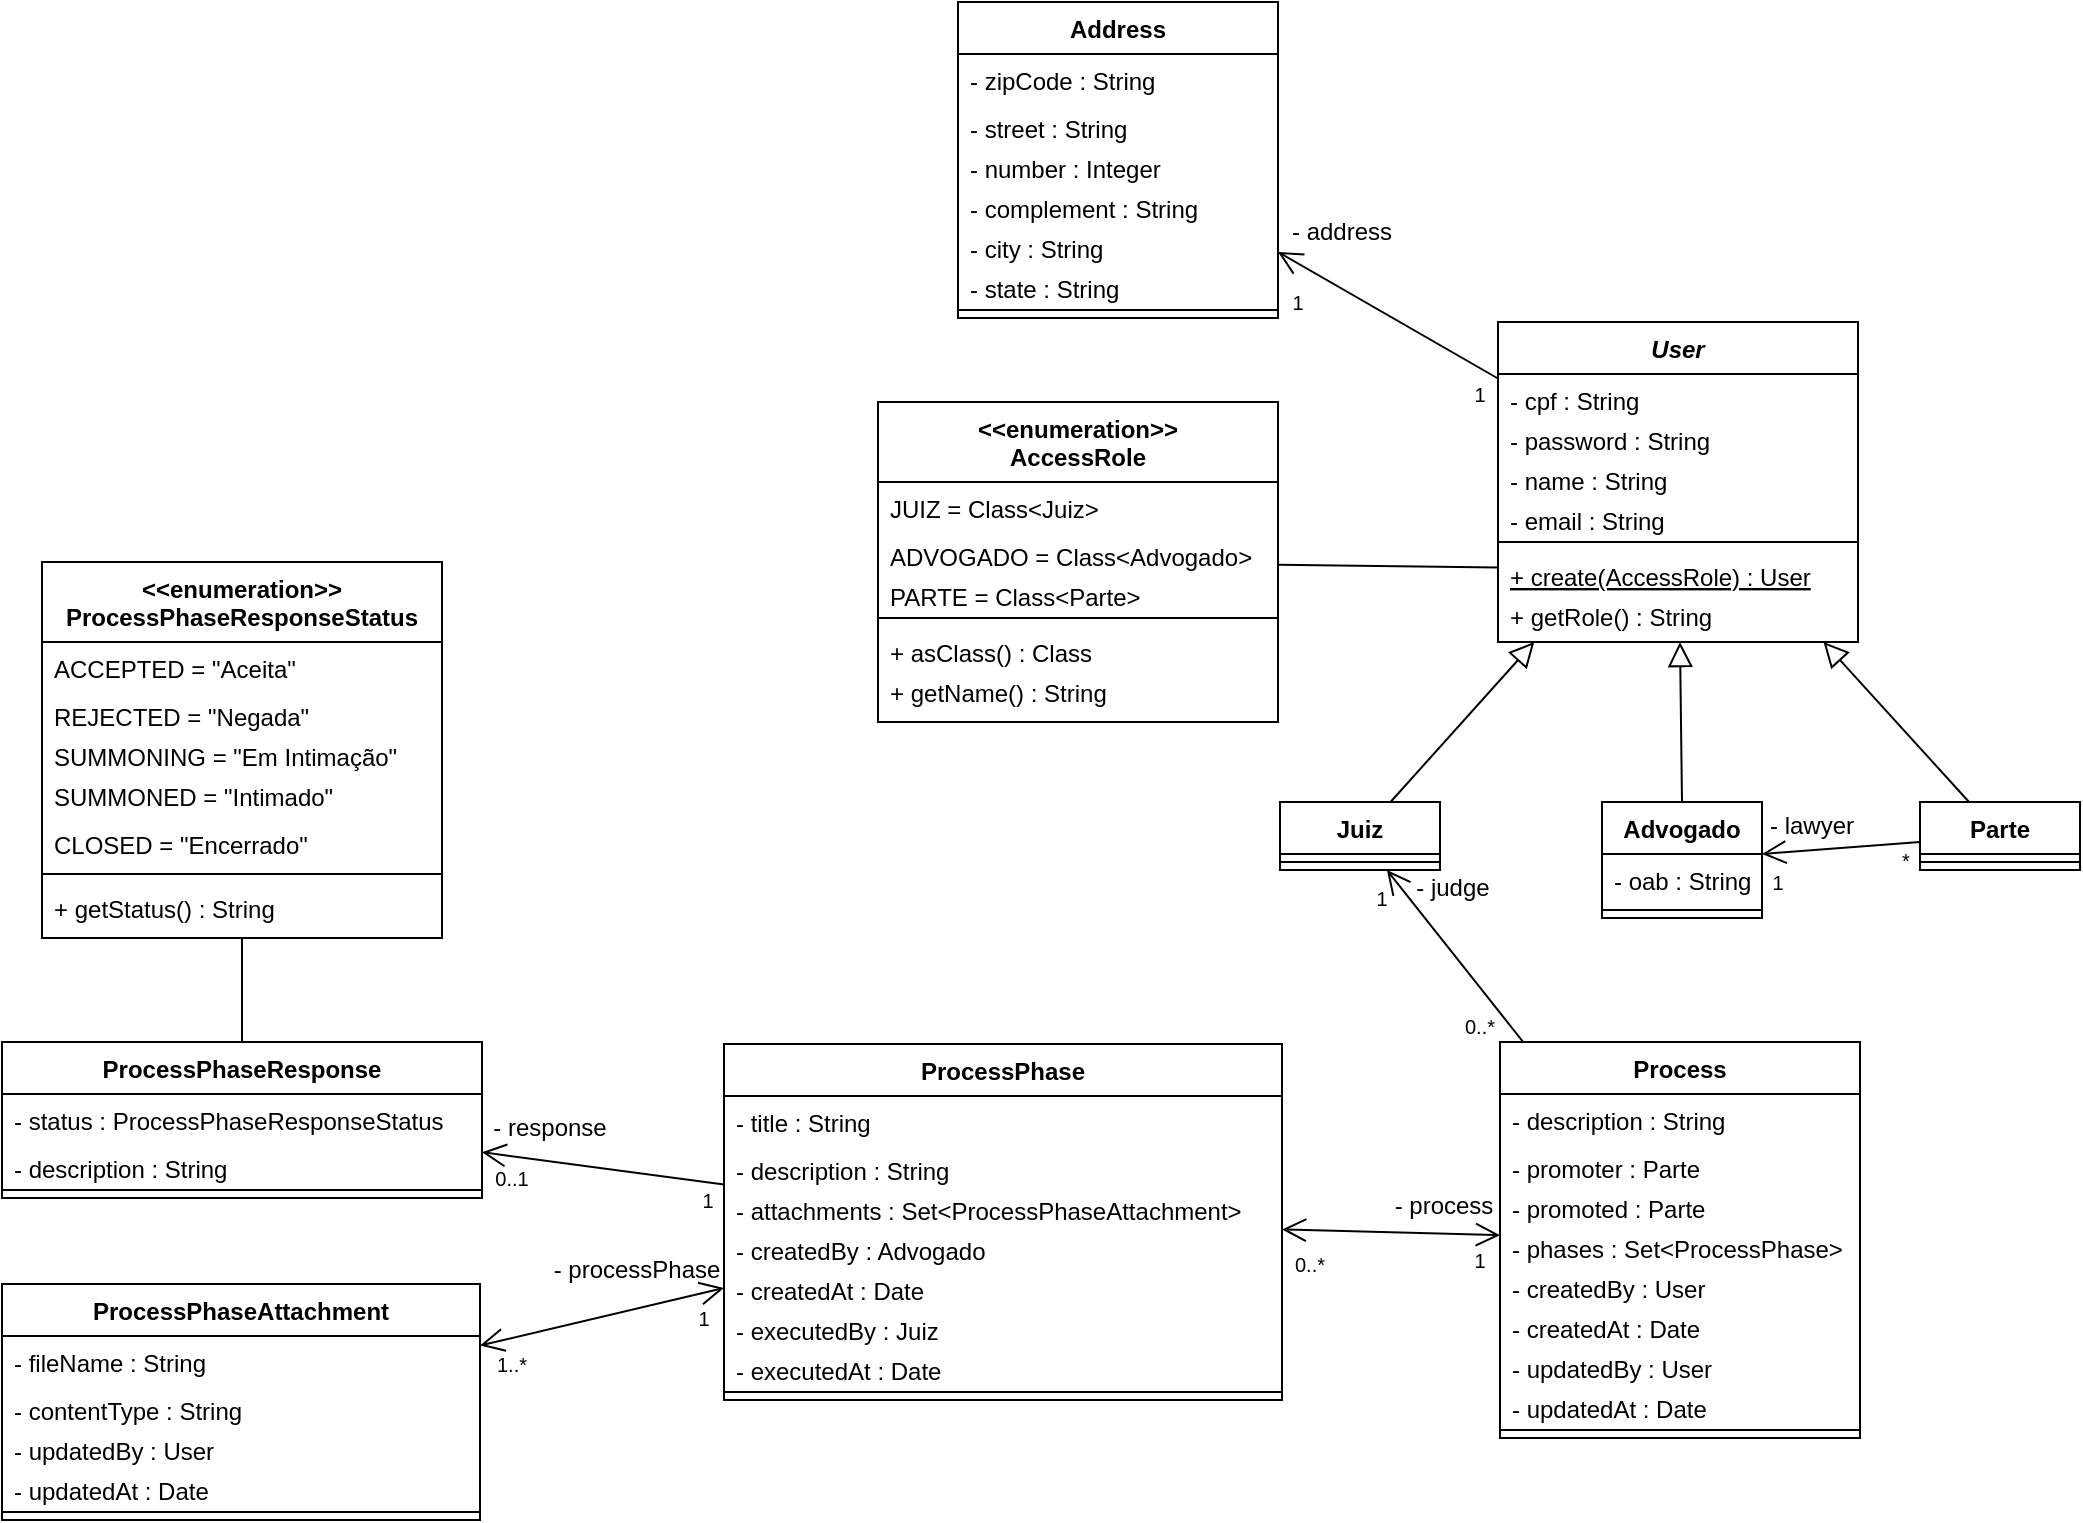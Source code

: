 <mxfile version="13.1.12" type="device"><diagram id="6S3VoRdtZL6RZaNprS9i" name="Page-1"><mxGraphModel dx="2210" dy="1902" grid="1" gridSize="10" guides="1" tooltips="1" connect="1" arrows="1" fold="1" page="1" pageScale="1" pageWidth="850" pageHeight="1100" math="0" shadow="0"><root><mxCell id="0"/><mxCell id="1" parent="0"/><mxCell id="k--A_4t7q9TwzMgmpBIO-10" value="" style="endArrow=open;html=1;endSize=10;startSize=10;endFill=0;" parent="1" source="k--A_4t7q9TwzMgmpBIO-1" target="k--A_4t7q9TwzMgmpBIO-6" edge="1"><mxGeometry width="50" height="50" relative="1" as="geometry"><mxPoint x="400" y="440" as="sourcePoint"/><mxPoint x="450" y="390" as="targetPoint"/></mxGeometry></mxCell><mxCell id="k--A_4t7q9TwzMgmpBIO-11" value="- address" style="text;html=1;strokeColor=none;fillColor=none;align=center;verticalAlign=middle;whiteSpace=wrap;rounded=0;" parent="1" vertex="1"><mxGeometry x="1" y="25" width="60" height="20" as="geometry"/></mxCell><mxCell id="k--A_4t7q9TwzMgmpBIO-12" value="1" style="text;html=1;strokeColor=none;fillColor=none;align=center;verticalAlign=middle;whiteSpace=wrap;rounded=0;fontSize=10;" parent="1" vertex="1"><mxGeometry x="90" y="106" width="20" height="20" as="geometry"/></mxCell><mxCell id="k--A_4t7q9TwzMgmpBIO-13" value="1" style="text;html=1;strokeColor=none;fillColor=none;align=center;verticalAlign=middle;whiteSpace=wrap;rounded=0;fontSize=10;" parent="1" vertex="1"><mxGeometry x="-1" y="60" width="20" height="20" as="geometry"/></mxCell><mxCell id="k--A_4t7q9TwzMgmpBIO-1" value="User" style="swimlane;fontStyle=3;align=center;verticalAlign=top;childLayout=stackLayout;horizontal=1;startSize=26;horizontalStack=0;resizeParent=1;resizeParentMax=0;resizeLast=0;collapsible=1;marginBottom=0;" parent="1" vertex="1"><mxGeometry x="109" y="80" width="180" height="160" as="geometry"/></mxCell><mxCell id="IoMjFtS5wsf2qLpMjMfq-5" value="- cpf : String" style="text;strokeColor=none;fillColor=none;align=left;verticalAlign=top;spacingLeft=4;spacingRight=4;overflow=hidden;rotatable=0;points=[[0,0.5],[1,0.5]];portConstraint=eastwest;" vertex="1" parent="k--A_4t7q9TwzMgmpBIO-1"><mxGeometry y="26" width="180" height="20" as="geometry"/></mxCell><mxCell id="IoMjFtS5wsf2qLpMjMfq-7" value="- password : String" style="text;strokeColor=none;fillColor=none;align=left;verticalAlign=top;spacingLeft=4;spacingRight=4;overflow=hidden;rotatable=0;points=[[0,0.5],[1,0.5]];portConstraint=eastwest;" vertex="1" parent="k--A_4t7q9TwzMgmpBIO-1"><mxGeometry y="46" width="180" height="20" as="geometry"/></mxCell><mxCell id="IoMjFtS5wsf2qLpMjMfq-6" value="- name : String" style="text;strokeColor=none;fillColor=none;align=left;verticalAlign=top;spacingLeft=4;spacingRight=4;overflow=hidden;rotatable=0;points=[[0,0.5],[1,0.5]];portConstraint=eastwest;" vertex="1" parent="k--A_4t7q9TwzMgmpBIO-1"><mxGeometry y="66" width="180" height="20" as="geometry"/></mxCell><mxCell id="k--A_4t7q9TwzMgmpBIO-2" value="- email : String" style="text;strokeColor=none;fillColor=none;align=left;verticalAlign=top;spacingLeft=4;spacingRight=4;overflow=hidden;rotatable=0;points=[[0,0.5],[1,0.5]];portConstraint=eastwest;" parent="k--A_4t7q9TwzMgmpBIO-1" vertex="1"><mxGeometry y="86" width="180" height="20" as="geometry"/></mxCell><mxCell id="k--A_4t7q9TwzMgmpBIO-3" value="" style="line;strokeWidth=1;fillColor=none;align=left;verticalAlign=middle;spacingTop=-1;spacingLeft=3;spacingRight=3;rotatable=0;labelPosition=right;points=[];portConstraint=eastwest;" parent="k--A_4t7q9TwzMgmpBIO-1" vertex="1"><mxGeometry y="106" width="180" height="8" as="geometry"/></mxCell><mxCell id="IoMjFtS5wsf2qLpMjMfq-9" value="+ create(AccessRole) : User" style="text;strokeColor=none;fillColor=none;align=left;verticalAlign=top;spacingLeft=4;spacingRight=4;overflow=hidden;rotatable=0;points=[[0,0.5],[1,0.5]];portConstraint=eastwest;fontStyle=4" vertex="1" parent="k--A_4t7q9TwzMgmpBIO-1"><mxGeometry y="114" width="180" height="20" as="geometry"/></mxCell><mxCell id="IoMjFtS5wsf2qLpMjMfq-10" value="+ getRole() : String" style="text;strokeColor=none;fillColor=none;align=left;verticalAlign=top;spacingLeft=4;spacingRight=4;overflow=hidden;rotatable=0;points=[[0,0.5],[1,0.5]];portConstraint=eastwest;" vertex="1" parent="k--A_4t7q9TwzMgmpBIO-1"><mxGeometry y="134" width="180" height="26" as="geometry"/></mxCell><mxCell id="IoMjFtS5wsf2qLpMjMfq-17" value="Juiz" style="swimlane;fontStyle=1;align=center;verticalAlign=top;childLayout=stackLayout;horizontal=1;startSize=26;horizontalStack=0;resizeParent=1;resizeParentMax=0;resizeLast=0;collapsible=1;marginBottom=0;" vertex="1" parent="1"><mxGeometry y="320" width="80" height="34" as="geometry"/></mxCell><mxCell id="IoMjFtS5wsf2qLpMjMfq-18" value="" style="line;strokeWidth=1;fillColor=none;align=left;verticalAlign=middle;spacingTop=-1;spacingLeft=3;spacingRight=3;rotatable=0;labelPosition=right;points=[];portConstraint=eastwest;" vertex="1" parent="IoMjFtS5wsf2qLpMjMfq-17"><mxGeometry y="26" width="80" height="8" as="geometry"/></mxCell><mxCell id="IoMjFtS5wsf2qLpMjMfq-11" value="Advogado" style="swimlane;fontStyle=1;align=center;verticalAlign=top;childLayout=stackLayout;horizontal=1;startSize=26;horizontalStack=0;resizeParent=1;resizeParentMax=0;resizeLast=0;collapsible=1;marginBottom=0;" vertex="1" parent="1"><mxGeometry x="161" y="320" width="80" height="58" as="geometry"/></mxCell><mxCell id="IoMjFtS5wsf2qLpMjMfq-12" value="- oab : String" style="text;strokeColor=none;fillColor=none;align=left;verticalAlign=top;spacingLeft=4;spacingRight=4;overflow=hidden;rotatable=0;points=[[0,0.5],[1,0.5]];portConstraint=eastwest;" vertex="1" parent="IoMjFtS5wsf2qLpMjMfq-11"><mxGeometry y="26" width="80" height="24" as="geometry"/></mxCell><mxCell id="IoMjFtS5wsf2qLpMjMfq-13" value="" style="line;strokeWidth=1;fillColor=none;align=left;verticalAlign=middle;spacingTop=-1;spacingLeft=3;spacingRight=3;rotatable=0;labelPosition=right;points=[];portConstraint=eastwest;" vertex="1" parent="IoMjFtS5wsf2qLpMjMfq-11"><mxGeometry y="50" width="80" height="8" as="geometry"/></mxCell><mxCell id="IoMjFtS5wsf2qLpMjMfq-14" value="Parte" style="swimlane;fontStyle=1;align=center;verticalAlign=top;childLayout=stackLayout;horizontal=1;startSize=26;horizontalStack=0;resizeParent=1;resizeParentMax=0;resizeLast=0;collapsible=1;marginBottom=0;" vertex="1" parent="1"><mxGeometry x="320" y="320" width="80" height="34" as="geometry"/></mxCell><mxCell id="IoMjFtS5wsf2qLpMjMfq-16" value="" style="line;strokeWidth=1;fillColor=none;align=left;verticalAlign=middle;spacingTop=-1;spacingLeft=3;spacingRight=3;rotatable=0;labelPosition=right;points=[];portConstraint=eastwest;" vertex="1" parent="IoMjFtS5wsf2qLpMjMfq-14"><mxGeometry y="26" width="80" height="8" as="geometry"/></mxCell><mxCell id="IoMjFtS5wsf2qLpMjMfq-19" value="" style="endArrow=open;html=1;endSize=10;startSize=10;endFill=0;" edge="1" parent="1" source="IoMjFtS5wsf2qLpMjMfq-14" target="IoMjFtS5wsf2qLpMjMfq-11"><mxGeometry width="50" height="50" relative="1" as="geometry"><mxPoint x="299" y="299.083" as="sourcePoint"/><mxPoint x="410" y="289.998" as="targetPoint"/></mxGeometry></mxCell><mxCell id="IoMjFtS5wsf2qLpMjMfq-20" value="1" style="text;html=1;strokeColor=none;fillColor=none;align=center;verticalAlign=middle;whiteSpace=wrap;rounded=0;fontSize=10;" vertex="1" parent="1"><mxGeometry x="239" y="350" width="20" height="20" as="geometry"/></mxCell><mxCell id="IoMjFtS5wsf2qLpMjMfq-22" value="- lawyer" style="text;html=1;strokeColor=none;fillColor=none;align=center;verticalAlign=middle;whiteSpace=wrap;rounded=0;" vertex="1" parent="1"><mxGeometry x="236" y="322" width="60" height="20" as="geometry"/></mxCell><mxCell id="IoMjFtS5wsf2qLpMjMfq-23" value="*" style="text;html=1;strokeColor=none;fillColor=none;align=center;verticalAlign=middle;whiteSpace=wrap;rounded=0;fontSize=10;" vertex="1" parent="1"><mxGeometry x="303" y="339" width="20" height="20" as="geometry"/></mxCell><mxCell id="IoMjFtS5wsf2qLpMjMfq-24" value="" style="endArrow=block;html=1;endSize=10;startSize=10;endFill=0;" edge="1" parent="1" source="IoMjFtS5wsf2qLpMjMfq-14" target="k--A_4t7q9TwzMgmpBIO-1"><mxGeometry width="50" height="50" relative="1" as="geometry"><mxPoint x="303" y="282.124" as="sourcePoint"/><mxPoint x="414" y="260.003" as="targetPoint"/></mxGeometry></mxCell><mxCell id="IoMjFtS5wsf2qLpMjMfq-25" value="" style="endArrow=block;html=1;endSize=10;startSize=10;endFill=0;exitX=0.5;exitY=0;exitDx=0;exitDy=0;" edge="1" parent="1" source="IoMjFtS5wsf2qLpMjMfq-11" target="k--A_4t7q9TwzMgmpBIO-1"><mxGeometry width="50" height="50" relative="1" as="geometry"><mxPoint x="354.537" y="330" as="sourcePoint"/><mxPoint x="240" y="270" as="targetPoint"/></mxGeometry></mxCell><mxCell id="IoMjFtS5wsf2qLpMjMfq-26" value="" style="endArrow=block;html=1;endSize=10;startSize=10;endFill=0;" edge="1" parent="1" source="IoMjFtS5wsf2qLpMjMfq-17" target="k--A_4t7q9TwzMgmpBIO-1"><mxGeometry width="50" height="50" relative="1" as="geometry"><mxPoint x="211" y="330" as="sourcePoint"/><mxPoint x="210" y="250" as="targetPoint"/></mxGeometry></mxCell><mxCell id="IoMjFtS5wsf2qLpMjMfq-42" value="" style="endArrow=none;html=1;endSize=10;startSize=10;endFill=0;" edge="1" parent="1" source="IoMjFtS5wsf2qLpMjMfq-9" target="IoMjFtS5wsf2qLpMjMfq-32"><mxGeometry width="50" height="50" relative="1" as="geometry"><mxPoint x="320.001" y="215" as="sourcePoint"/><mxPoint x="391.866" y="135" as="targetPoint"/></mxGeometry></mxCell><mxCell id="k--A_4t7q9TwzMgmpBIO-6" value="Address" style="swimlane;fontStyle=1;align=center;verticalAlign=top;childLayout=stackLayout;horizontal=1;startSize=26;horizontalStack=0;resizeParent=1;resizeParentMax=0;resizeLast=0;collapsible=1;marginBottom=0;" parent="1" vertex="1"><mxGeometry x="-161" y="-80" width="160" height="158" as="geometry"/></mxCell><mxCell id="k--A_4t7q9TwzMgmpBIO-7" value="- zipCode : String" style="text;strokeColor=none;fillColor=none;align=left;verticalAlign=top;spacingLeft=4;spacingRight=4;overflow=hidden;rotatable=0;points=[[0,0.5],[1,0.5]];portConstraint=eastwest;" parent="k--A_4t7q9TwzMgmpBIO-6" vertex="1"><mxGeometry y="26" width="160" height="24" as="geometry"/></mxCell><mxCell id="IoMjFtS5wsf2qLpMjMfq-28" value="- street : String" style="text;strokeColor=none;fillColor=none;align=left;verticalAlign=top;spacingLeft=4;spacingRight=4;overflow=hidden;rotatable=0;points=[[0,0.5],[1,0.5]];portConstraint=eastwest;" vertex="1" parent="k--A_4t7q9TwzMgmpBIO-6"><mxGeometry y="50" width="160" height="20" as="geometry"/></mxCell><mxCell id="IoMjFtS5wsf2qLpMjMfq-29" value="- number : Integer" style="text;strokeColor=none;fillColor=none;align=left;verticalAlign=top;spacingLeft=4;spacingRight=4;overflow=hidden;rotatable=0;points=[[0,0.5],[1,0.5]];portConstraint=eastwest;" vertex="1" parent="k--A_4t7q9TwzMgmpBIO-6"><mxGeometry y="70" width="160" height="20" as="geometry"/></mxCell><mxCell id="IoMjFtS5wsf2qLpMjMfq-30" value="- complement : String" style="text;strokeColor=none;fillColor=none;align=left;verticalAlign=top;spacingLeft=4;spacingRight=4;overflow=hidden;rotatable=0;points=[[0,0.5],[1,0.5]];portConstraint=eastwest;" vertex="1" parent="k--A_4t7q9TwzMgmpBIO-6"><mxGeometry y="90" width="160" height="20" as="geometry"/></mxCell><mxCell id="IoMjFtS5wsf2qLpMjMfq-31" value="- city : String" style="text;strokeColor=none;fillColor=none;align=left;verticalAlign=top;spacingLeft=4;spacingRight=4;overflow=hidden;rotatable=0;points=[[0,0.5],[1,0.5]];portConstraint=eastwest;" vertex="1" parent="k--A_4t7q9TwzMgmpBIO-6"><mxGeometry y="110" width="160" height="20" as="geometry"/></mxCell><mxCell id="IoMjFtS5wsf2qLpMjMfq-27" value="- state : String" style="text;strokeColor=none;fillColor=none;align=left;verticalAlign=top;spacingLeft=4;spacingRight=4;overflow=hidden;rotatable=0;points=[[0,0.5],[1,0.5]];portConstraint=eastwest;" vertex="1" parent="k--A_4t7q9TwzMgmpBIO-6"><mxGeometry y="130" width="160" height="20" as="geometry"/></mxCell><mxCell id="k--A_4t7q9TwzMgmpBIO-8" value="" style="line;strokeWidth=1;fillColor=none;align=left;verticalAlign=middle;spacingTop=-1;spacingLeft=3;spacingRight=3;rotatable=0;labelPosition=right;points=[];portConstraint=eastwest;" parent="k--A_4t7q9TwzMgmpBIO-6" vertex="1"><mxGeometry y="150" width="160" height="8" as="geometry"/></mxCell><mxCell id="IoMjFtS5wsf2qLpMjMfq-32" value="&lt;&lt;enumeration&gt;&gt;&#10;AccessRole" style="swimlane;fontStyle=1;align=center;verticalAlign=top;childLayout=stackLayout;horizontal=1;startSize=40;horizontalStack=0;resizeParent=1;resizeParentMax=0;resizeLast=0;collapsible=1;marginBottom=0;" vertex="1" parent="1"><mxGeometry x="-201" y="120" width="200" height="160" as="geometry"/></mxCell><mxCell id="IoMjFtS5wsf2qLpMjMfq-33" value="JUIZ = Class&lt;Juiz&gt;" style="text;strokeColor=none;fillColor=none;align=left;verticalAlign=top;spacingLeft=4;spacingRight=4;overflow=hidden;rotatable=0;points=[[0,0.5],[1,0.5]];portConstraint=eastwest;" vertex="1" parent="IoMjFtS5wsf2qLpMjMfq-32"><mxGeometry y="40" width="200" height="24" as="geometry"/></mxCell><mxCell id="IoMjFtS5wsf2qLpMjMfq-34" value="ADVOGADO = Class&lt;Advogado&gt;" style="text;strokeColor=none;fillColor=none;align=left;verticalAlign=top;spacingLeft=4;spacingRight=4;overflow=hidden;rotatable=0;points=[[0,0.5],[1,0.5]];portConstraint=eastwest;" vertex="1" parent="IoMjFtS5wsf2qLpMjMfq-32"><mxGeometry y="64" width="200" height="20" as="geometry"/></mxCell><mxCell id="IoMjFtS5wsf2qLpMjMfq-35" value="PARTE = Class&lt;Parte&gt;" style="text;strokeColor=none;fillColor=none;align=left;verticalAlign=top;spacingLeft=4;spacingRight=4;overflow=hidden;rotatable=0;points=[[0,0.5],[1,0.5]];portConstraint=eastwest;" vertex="1" parent="IoMjFtS5wsf2qLpMjMfq-32"><mxGeometry y="84" width="200" height="20" as="geometry"/></mxCell><mxCell id="IoMjFtS5wsf2qLpMjMfq-39" value="" style="line;strokeWidth=1;fillColor=none;align=left;verticalAlign=middle;spacingTop=-1;spacingLeft=3;spacingRight=3;rotatable=0;labelPosition=right;points=[];portConstraint=eastwest;" vertex="1" parent="IoMjFtS5wsf2qLpMjMfq-32"><mxGeometry y="104" width="200" height="8" as="geometry"/></mxCell><mxCell id="IoMjFtS5wsf2qLpMjMfq-40" value="+ asClass() : Class" style="text;strokeColor=none;fillColor=none;align=left;verticalAlign=top;spacingLeft=4;spacingRight=4;overflow=hidden;rotatable=0;points=[[0,0.5],[1,0.5]];portConstraint=eastwest;" vertex="1" parent="IoMjFtS5wsf2qLpMjMfq-32"><mxGeometry y="112" width="200" height="20" as="geometry"/></mxCell><mxCell id="IoMjFtS5wsf2qLpMjMfq-41" value="+ getName() : String" style="text;strokeColor=none;fillColor=none;align=left;verticalAlign=top;spacingLeft=4;spacingRight=4;overflow=hidden;rotatable=0;points=[[0,0.5],[1,0.5]];portConstraint=eastwest;" vertex="1" parent="IoMjFtS5wsf2qLpMjMfq-32"><mxGeometry y="132" width="200" height="28" as="geometry"/></mxCell><mxCell id="IoMjFtS5wsf2qLpMjMfq-43" value="Process" style="swimlane;fontStyle=1;align=center;verticalAlign=top;childLayout=stackLayout;horizontal=1;startSize=26;horizontalStack=0;resizeParent=1;resizeParentMax=0;resizeLast=0;collapsible=1;marginBottom=0;" vertex="1" parent="1"><mxGeometry x="110" y="440" width="180" height="198" as="geometry"/></mxCell><mxCell id="IoMjFtS5wsf2qLpMjMfq-44" value="- description : String" style="text;strokeColor=none;fillColor=none;align=left;verticalAlign=top;spacingLeft=4;spacingRight=4;overflow=hidden;rotatable=0;points=[[0,0.5],[1,0.5]];portConstraint=eastwest;" vertex="1" parent="IoMjFtS5wsf2qLpMjMfq-43"><mxGeometry y="26" width="180" height="24" as="geometry"/></mxCell><mxCell id="IoMjFtS5wsf2qLpMjMfq-46" value="- promoter : Parte" style="text;strokeColor=none;fillColor=none;align=left;verticalAlign=top;spacingLeft=4;spacingRight=4;overflow=hidden;rotatable=0;points=[[0,0.5],[1,0.5]];portConstraint=eastwest;" vertex="1" parent="IoMjFtS5wsf2qLpMjMfq-43"><mxGeometry y="50" width="180" height="20" as="geometry"/></mxCell><mxCell id="IoMjFtS5wsf2qLpMjMfq-47" value="- promoted : Parte" style="text;strokeColor=none;fillColor=none;align=left;verticalAlign=top;spacingLeft=4;spacingRight=4;overflow=hidden;rotatable=0;points=[[0,0.5],[1,0.5]];portConstraint=eastwest;" vertex="1" parent="IoMjFtS5wsf2qLpMjMfq-43"><mxGeometry y="70" width="180" height="20" as="geometry"/></mxCell><mxCell id="IoMjFtS5wsf2qLpMjMfq-48" value="- phases : Set&lt;ProcessPhase&gt;" style="text;strokeColor=none;fillColor=none;align=left;verticalAlign=top;spacingLeft=4;spacingRight=4;overflow=hidden;rotatable=0;points=[[0,0.5],[1,0.5]];portConstraint=eastwest;" vertex="1" parent="IoMjFtS5wsf2qLpMjMfq-43"><mxGeometry y="90" width="180" height="20" as="geometry"/></mxCell><mxCell id="IoMjFtS5wsf2qLpMjMfq-58" value="- createdBy : User" style="text;strokeColor=none;fillColor=none;align=left;verticalAlign=top;spacingLeft=4;spacingRight=4;overflow=hidden;rotatable=0;points=[[0,0.5],[1,0.5]];portConstraint=eastwest;" vertex="1" parent="IoMjFtS5wsf2qLpMjMfq-43"><mxGeometry y="110" width="180" height="20" as="geometry"/></mxCell><mxCell id="IoMjFtS5wsf2qLpMjMfq-59" value="- createdAt : Date" style="text;strokeColor=none;fillColor=none;align=left;verticalAlign=top;spacingLeft=4;spacingRight=4;overflow=hidden;rotatable=0;points=[[0,0.5],[1,0.5]];portConstraint=eastwest;" vertex="1" parent="IoMjFtS5wsf2qLpMjMfq-43"><mxGeometry y="130" width="180" height="20" as="geometry"/></mxCell><mxCell id="IoMjFtS5wsf2qLpMjMfq-61" value="- updatedBy : User" style="text;strokeColor=none;fillColor=none;align=left;verticalAlign=top;spacingLeft=4;spacingRight=4;overflow=hidden;rotatable=0;points=[[0,0.5],[1,0.5]];portConstraint=eastwest;" vertex="1" parent="IoMjFtS5wsf2qLpMjMfq-43"><mxGeometry y="150" width="180" height="20" as="geometry"/></mxCell><mxCell id="IoMjFtS5wsf2qLpMjMfq-60" value="- updatedAt : Date" style="text;strokeColor=none;fillColor=none;align=left;verticalAlign=top;spacingLeft=4;spacingRight=4;overflow=hidden;rotatable=0;points=[[0,0.5],[1,0.5]];portConstraint=eastwest;" vertex="1" parent="IoMjFtS5wsf2qLpMjMfq-43"><mxGeometry y="170" width="180" height="20" as="geometry"/></mxCell><mxCell id="IoMjFtS5wsf2qLpMjMfq-50" value="" style="line;strokeWidth=1;fillColor=none;align=left;verticalAlign=middle;spacingTop=-1;spacingLeft=3;spacingRight=3;rotatable=0;labelPosition=right;points=[];portConstraint=eastwest;" vertex="1" parent="IoMjFtS5wsf2qLpMjMfq-43"><mxGeometry y="190" width="180" height="8" as="geometry"/></mxCell><mxCell id="IoMjFtS5wsf2qLpMjMfq-83" value="" style="endArrow=open;html=1;endSize=10;startSize=10;endFill=0;startArrow=open;startFill=0;" edge="1" parent="1" source="IoMjFtS5wsf2qLpMjMfq-51" target="IoMjFtS5wsf2qLpMjMfq-65"><mxGeometry width="50" height="50" relative="1" as="geometry"><mxPoint x="-279" y="638.987" as="sourcePoint"/><mxPoint x="-409" y="489.38" as="targetPoint"/></mxGeometry></mxCell><mxCell id="IoMjFtS5wsf2qLpMjMfq-84" value="- processPhase" style="text;html=1;strokeColor=none;fillColor=none;align=center;verticalAlign=middle;whiteSpace=wrap;rounded=0;" vertex="1" parent="1"><mxGeometry x="-367" y="544" width="91" height="20" as="geometry"/></mxCell><mxCell id="IoMjFtS5wsf2qLpMjMfq-85" value="1" style="text;html=1;strokeColor=none;fillColor=none;align=center;verticalAlign=middle;whiteSpace=wrap;rounded=0;fontSize=10;" vertex="1" parent="1"><mxGeometry x="-298" y="568" width="20" height="20" as="geometry"/></mxCell><mxCell id="IoMjFtS5wsf2qLpMjMfq-86" value="1..*" style="text;html=1;strokeColor=none;fillColor=none;align=center;verticalAlign=middle;whiteSpace=wrap;rounded=0;fontSize=10;" vertex="1" parent="1"><mxGeometry x="-400" y="591" width="32" height="20" as="geometry"/></mxCell><mxCell id="IoMjFtS5wsf2qLpMjMfq-87" value="" style="endArrow=open;html=1;endSize=10;startSize=10;endFill=0;" edge="1" parent="1" source="IoMjFtS5wsf2qLpMjMfq-51" target="IoMjFtS5wsf2qLpMjMfq-74"><mxGeometry width="50" height="50" relative="1" as="geometry"><mxPoint x="-277" y="664.25" as="sourcePoint"/><mxPoint x="-387" y="601" as="targetPoint"/></mxGeometry></mxCell><mxCell id="IoMjFtS5wsf2qLpMjMfq-88" value="- response" style="text;html=1;strokeColor=none;fillColor=none;align=center;verticalAlign=middle;whiteSpace=wrap;rounded=0;" vertex="1" parent="1"><mxGeometry x="-400" y="473" width="70" height="20" as="geometry"/></mxCell><mxCell id="IoMjFtS5wsf2qLpMjMfq-89" value="1" style="text;html=1;strokeColor=none;fillColor=none;align=center;verticalAlign=middle;whiteSpace=wrap;rounded=0;fontSize=10;" vertex="1" parent="1"><mxGeometry x="-296" y="509" width="20" height="20" as="geometry"/></mxCell><mxCell id="IoMjFtS5wsf2qLpMjMfq-90" value="0..1" style="text;html=1;strokeColor=none;fillColor=none;align=center;verticalAlign=middle;whiteSpace=wrap;rounded=0;fontSize=10;" vertex="1" parent="1"><mxGeometry x="-400" y="498" width="32" height="20" as="geometry"/></mxCell><mxCell id="IoMjFtS5wsf2qLpMjMfq-51" value="ProcessPhase" style="swimlane;fontStyle=1;align=center;verticalAlign=top;childLayout=stackLayout;horizontal=1;startSize=26;horizontalStack=0;resizeParent=1;resizeParentMax=0;resizeLast=0;collapsible=1;marginBottom=0;" vertex="1" parent="1"><mxGeometry x="-278" y="441" width="279" height="178" as="geometry"/></mxCell><mxCell id="IoMjFtS5wsf2qLpMjMfq-52" value="- title : String" style="text;strokeColor=none;fillColor=none;align=left;verticalAlign=top;spacingLeft=4;spacingRight=4;overflow=hidden;rotatable=0;points=[[0,0.5],[1,0.5]];portConstraint=eastwest;" vertex="1" parent="IoMjFtS5wsf2qLpMjMfq-51"><mxGeometry y="26" width="279" height="24" as="geometry"/></mxCell><mxCell id="IoMjFtS5wsf2qLpMjMfq-53" value="- description : String" style="text;strokeColor=none;fillColor=none;align=left;verticalAlign=top;spacingLeft=4;spacingRight=4;overflow=hidden;rotatable=0;points=[[0,0.5],[1,0.5]];portConstraint=eastwest;" vertex="1" parent="IoMjFtS5wsf2qLpMjMfq-51"><mxGeometry y="50" width="279" height="20" as="geometry"/></mxCell><mxCell id="IoMjFtS5wsf2qLpMjMfq-54" value="- attachments : Set&lt;ProcessPhaseAttachment&gt;" style="text;strokeColor=none;fillColor=none;align=left;verticalAlign=top;spacingLeft=4;spacingRight=4;overflow=hidden;rotatable=0;points=[[0,0.5],[1,0.5]];portConstraint=eastwest;" vertex="1" parent="IoMjFtS5wsf2qLpMjMfq-51"><mxGeometry y="70" width="279" height="20" as="geometry"/></mxCell><mxCell id="IoMjFtS5wsf2qLpMjMfq-55" value="- createdBy : Advogado" style="text;strokeColor=none;fillColor=none;align=left;verticalAlign=top;spacingLeft=4;spacingRight=4;overflow=hidden;rotatable=0;points=[[0,0.5],[1,0.5]];portConstraint=eastwest;" vertex="1" parent="IoMjFtS5wsf2qLpMjMfq-51"><mxGeometry y="90" width="279" height="20" as="geometry"/></mxCell><mxCell id="IoMjFtS5wsf2qLpMjMfq-62" value="- createdAt : Date" style="text;strokeColor=none;fillColor=none;align=left;verticalAlign=top;spacingLeft=4;spacingRight=4;overflow=hidden;rotatable=0;points=[[0,0.5],[1,0.5]];portConstraint=eastwest;" vertex="1" parent="IoMjFtS5wsf2qLpMjMfq-51"><mxGeometry y="110" width="279" height="20" as="geometry"/></mxCell><mxCell id="IoMjFtS5wsf2qLpMjMfq-63" value="- executedBy : Juiz" style="text;strokeColor=none;fillColor=none;align=left;verticalAlign=top;spacingLeft=4;spacingRight=4;overflow=hidden;rotatable=0;points=[[0,0.5],[1,0.5]];portConstraint=eastwest;" vertex="1" parent="IoMjFtS5wsf2qLpMjMfq-51"><mxGeometry y="130" width="279" height="20" as="geometry"/></mxCell><mxCell id="IoMjFtS5wsf2qLpMjMfq-64" value="- executedAt : Date" style="text;strokeColor=none;fillColor=none;align=left;verticalAlign=top;spacingLeft=4;spacingRight=4;overflow=hidden;rotatable=0;points=[[0,0.5],[1,0.5]];portConstraint=eastwest;" vertex="1" parent="IoMjFtS5wsf2qLpMjMfq-51"><mxGeometry y="150" width="279" height="20" as="geometry"/></mxCell><mxCell id="IoMjFtS5wsf2qLpMjMfq-57" value="" style="line;strokeWidth=1;fillColor=none;align=left;verticalAlign=middle;spacingTop=-1;spacingLeft=3;spacingRight=3;rotatable=0;labelPosition=right;points=[];portConstraint=eastwest;" vertex="1" parent="IoMjFtS5wsf2qLpMjMfq-51"><mxGeometry y="170" width="279" height="8" as="geometry"/></mxCell><mxCell id="IoMjFtS5wsf2qLpMjMfq-65" value="ProcessPhaseAttachment" style="swimlane;fontStyle=1;align=center;verticalAlign=top;childLayout=stackLayout;horizontal=1;startSize=26;horizontalStack=0;resizeParent=1;resizeParentMax=0;resizeLast=0;collapsible=1;marginBottom=0;" vertex="1" parent="1"><mxGeometry x="-639" y="561" width="239" height="118" as="geometry"/></mxCell><mxCell id="IoMjFtS5wsf2qLpMjMfq-66" value="- fileName : String" style="text;strokeColor=none;fillColor=none;align=left;verticalAlign=top;spacingLeft=4;spacingRight=4;overflow=hidden;rotatable=0;points=[[0,0.5],[1,0.5]];portConstraint=eastwest;" vertex="1" parent="IoMjFtS5wsf2qLpMjMfq-65"><mxGeometry y="26" width="239" height="24" as="geometry"/></mxCell><mxCell id="IoMjFtS5wsf2qLpMjMfq-67" value="- contentType : String" style="text;strokeColor=none;fillColor=none;align=left;verticalAlign=top;spacingLeft=4;spacingRight=4;overflow=hidden;rotatable=0;points=[[0,0.5],[1,0.5]];portConstraint=eastwest;" vertex="1" parent="IoMjFtS5wsf2qLpMjMfq-65"><mxGeometry y="50" width="239" height="20" as="geometry"/></mxCell><mxCell id="IoMjFtS5wsf2qLpMjMfq-69" value="- updatedBy : User" style="text;strokeColor=none;fillColor=none;align=left;verticalAlign=top;spacingLeft=4;spacingRight=4;overflow=hidden;rotatable=0;points=[[0,0.5],[1,0.5]];portConstraint=eastwest;" vertex="1" parent="IoMjFtS5wsf2qLpMjMfq-65"><mxGeometry y="70" width="239" height="20" as="geometry"/></mxCell><mxCell id="IoMjFtS5wsf2qLpMjMfq-70" value="- updatedAt : Date" style="text;strokeColor=none;fillColor=none;align=left;verticalAlign=top;spacingLeft=4;spacingRight=4;overflow=hidden;rotatable=0;points=[[0,0.5],[1,0.5]];portConstraint=eastwest;" vertex="1" parent="IoMjFtS5wsf2qLpMjMfq-65"><mxGeometry y="90" width="239" height="20" as="geometry"/></mxCell><mxCell id="IoMjFtS5wsf2qLpMjMfq-73" value="" style="line;strokeWidth=1;fillColor=none;align=left;verticalAlign=middle;spacingTop=-1;spacingLeft=3;spacingRight=3;rotatable=0;labelPosition=right;points=[];portConstraint=eastwest;" vertex="1" parent="IoMjFtS5wsf2qLpMjMfq-65"><mxGeometry y="110" width="239" height="8" as="geometry"/></mxCell><mxCell id="IoMjFtS5wsf2qLpMjMfq-74" value="ProcessPhaseResponse" style="swimlane;fontStyle=1;align=center;verticalAlign=top;childLayout=stackLayout;horizontal=1;startSize=26;horizontalStack=0;resizeParent=1;resizeParentMax=0;resizeLast=0;collapsible=1;marginBottom=0;" vertex="1" parent="1"><mxGeometry x="-639" y="440" width="240" height="78" as="geometry"/></mxCell><mxCell id="IoMjFtS5wsf2qLpMjMfq-75" value="- status : ProcessPhaseResponseStatus" style="text;strokeColor=none;fillColor=none;align=left;verticalAlign=top;spacingLeft=4;spacingRight=4;overflow=hidden;rotatable=0;points=[[0,0.5],[1,0.5]];portConstraint=eastwest;" vertex="1" parent="IoMjFtS5wsf2qLpMjMfq-74"><mxGeometry y="26" width="240" height="24" as="geometry"/></mxCell><mxCell id="IoMjFtS5wsf2qLpMjMfq-76" value="- description : String" style="text;strokeColor=none;fillColor=none;align=left;verticalAlign=top;spacingLeft=4;spacingRight=4;overflow=hidden;rotatable=0;points=[[0,0.5],[1,0.5]];portConstraint=eastwest;" vertex="1" parent="IoMjFtS5wsf2qLpMjMfq-74"><mxGeometry y="50" width="240" height="20" as="geometry"/></mxCell><mxCell id="IoMjFtS5wsf2qLpMjMfq-82" value="" style="line;strokeWidth=1;fillColor=none;align=left;verticalAlign=middle;spacingTop=-1;spacingLeft=3;spacingRight=3;rotatable=0;labelPosition=right;points=[];portConstraint=eastwest;" vertex="1" parent="IoMjFtS5wsf2qLpMjMfq-74"><mxGeometry y="70" width="240" height="8" as="geometry"/></mxCell><mxCell id="IoMjFtS5wsf2qLpMjMfq-91" value="" style="endArrow=open;html=1;endSize=10;startSize=10;endFill=0;startArrow=open;startFill=0;" edge="1" parent="1" source="IoMjFtS5wsf2qLpMjMfq-43" target="IoMjFtS5wsf2qLpMjMfq-51"><mxGeometry width="50" height="50" relative="1" as="geometry"><mxPoint x="91" y="521.302" as="sourcePoint"/><mxPoint x="-30" y="505.084" as="targetPoint"/></mxGeometry></mxCell><mxCell id="IoMjFtS5wsf2qLpMjMfq-92" value="- process" style="text;html=1;strokeColor=none;fillColor=none;align=center;verticalAlign=middle;whiteSpace=wrap;rounded=0;" vertex="1" parent="1"><mxGeometry x="52" y="512" width="60" height="20" as="geometry"/></mxCell><mxCell id="IoMjFtS5wsf2qLpMjMfq-94" value="0..*" style="text;html=1;strokeColor=none;fillColor=none;align=center;verticalAlign=middle;whiteSpace=wrap;rounded=0;fontSize=10;" vertex="1" parent="1"><mxGeometry x="-1" y="541" width="32" height="20" as="geometry"/></mxCell><mxCell id="IoMjFtS5wsf2qLpMjMfq-95" value="1" style="text;html=1;strokeColor=none;fillColor=none;align=center;verticalAlign=middle;whiteSpace=wrap;rounded=0;fontSize=10;" vertex="1" parent="1"><mxGeometry x="90" y="539" width="20" height="20" as="geometry"/></mxCell><mxCell id="IoMjFtS5wsf2qLpMjMfq-96" value="" style="endArrow=open;html=1;endSize=10;startSize=10;endFill=0;" edge="1" parent="1" source="IoMjFtS5wsf2qLpMjMfq-43" target="IoMjFtS5wsf2qLpMjMfq-17"><mxGeometry width="50" height="50" relative="1" as="geometry"><mxPoint x="190" y="433.25" as="sourcePoint"/><mxPoint x="80" y="370" as="targetPoint"/></mxGeometry></mxCell><mxCell id="IoMjFtS5wsf2qLpMjMfq-97" value="- judge" style="text;html=1;strokeColor=none;fillColor=none;align=center;verticalAlign=middle;whiteSpace=wrap;rounded=0;" vertex="1" parent="1"><mxGeometry x="63" y="353" width="47" height="20" as="geometry"/></mxCell><mxCell id="IoMjFtS5wsf2qLpMjMfq-98" value="1" style="text;html=1;strokeColor=none;fillColor=none;align=center;verticalAlign=middle;whiteSpace=wrap;rounded=0;fontSize=10;" vertex="1" parent="1"><mxGeometry x="41" y="358" width="20" height="20" as="geometry"/></mxCell><mxCell id="IoMjFtS5wsf2qLpMjMfq-100" value="0..*" style="text;html=1;strokeColor=none;fillColor=none;align=center;verticalAlign=middle;whiteSpace=wrap;rounded=0;fontSize=10;" vertex="1" parent="1"><mxGeometry x="84" y="422" width="32" height="20" as="geometry"/></mxCell><mxCell id="IoMjFtS5wsf2qLpMjMfq-101" value="&lt;&lt;enumeration&gt;&gt;&#10;ProcessPhaseResponseStatus" style="swimlane;fontStyle=1;align=center;verticalAlign=top;childLayout=stackLayout;horizontal=1;startSize=40;horizontalStack=0;resizeParent=1;resizeParentMax=0;resizeLast=0;collapsible=1;marginBottom=0;" vertex="1" parent="1"><mxGeometry x="-619" y="200" width="200" height="188" as="geometry"/></mxCell><mxCell id="IoMjFtS5wsf2qLpMjMfq-102" value="ACCEPTED = &quot;Aceita&quot;" style="text;strokeColor=none;fillColor=none;align=left;verticalAlign=top;spacingLeft=4;spacingRight=4;overflow=hidden;rotatable=0;points=[[0,0.5],[1,0.5]];portConstraint=eastwest;" vertex="1" parent="IoMjFtS5wsf2qLpMjMfq-101"><mxGeometry y="40" width="200" height="24" as="geometry"/></mxCell><mxCell id="IoMjFtS5wsf2qLpMjMfq-103" value="REJECTED = &quot;Negada&quot;" style="text;strokeColor=none;fillColor=none;align=left;verticalAlign=top;spacingLeft=4;spacingRight=4;overflow=hidden;rotatable=0;points=[[0,0.5],[1,0.5]];portConstraint=eastwest;" vertex="1" parent="IoMjFtS5wsf2qLpMjMfq-101"><mxGeometry y="64" width="200" height="20" as="geometry"/></mxCell><mxCell id="IoMjFtS5wsf2qLpMjMfq-104" value="SUMMONING = &quot;Em Intimação&quot;" style="text;strokeColor=none;fillColor=none;align=left;verticalAlign=top;spacingLeft=4;spacingRight=4;overflow=hidden;rotatable=0;points=[[0,0.5],[1,0.5]];portConstraint=eastwest;" vertex="1" parent="IoMjFtS5wsf2qLpMjMfq-101"><mxGeometry y="84" width="200" height="20" as="geometry"/></mxCell><mxCell id="IoMjFtS5wsf2qLpMjMfq-109" value="SUMMONED = &quot;Intimado&quot;" style="text;strokeColor=none;fillColor=none;align=left;verticalAlign=top;spacingLeft=4;spacingRight=4;overflow=hidden;rotatable=0;points=[[0,0.5],[1,0.5]];portConstraint=eastwest;" vertex="1" parent="IoMjFtS5wsf2qLpMjMfq-101"><mxGeometry y="104" width="200" height="24" as="geometry"/></mxCell><mxCell id="IoMjFtS5wsf2qLpMjMfq-108" value="CLOSED = &quot;Encerrado&quot;" style="text;strokeColor=none;fillColor=none;align=left;verticalAlign=top;spacingLeft=4;spacingRight=4;overflow=hidden;rotatable=0;points=[[0,0.5],[1,0.5]];portConstraint=eastwest;" vertex="1" parent="IoMjFtS5wsf2qLpMjMfq-101"><mxGeometry y="128" width="200" height="24" as="geometry"/></mxCell><mxCell id="IoMjFtS5wsf2qLpMjMfq-105" value="" style="line;strokeWidth=1;fillColor=none;align=left;verticalAlign=middle;spacingTop=-1;spacingLeft=3;spacingRight=3;rotatable=0;labelPosition=right;points=[];portConstraint=eastwest;" vertex="1" parent="IoMjFtS5wsf2qLpMjMfq-101"><mxGeometry y="152" width="200" height="8" as="geometry"/></mxCell><mxCell id="IoMjFtS5wsf2qLpMjMfq-107" value="+ getStatus() : String" style="text;strokeColor=none;fillColor=none;align=left;verticalAlign=top;spacingLeft=4;spacingRight=4;overflow=hidden;rotatable=0;points=[[0,0.5],[1,0.5]];portConstraint=eastwest;" vertex="1" parent="IoMjFtS5wsf2qLpMjMfq-101"><mxGeometry y="160" width="200" height="28" as="geometry"/></mxCell><mxCell id="IoMjFtS5wsf2qLpMjMfq-110" value="" style="endArrow=none;html=1;endSize=10;startSize=10;endFill=0;" edge="1" parent="1" source="IoMjFtS5wsf2qLpMjMfq-74" target="IoMjFtS5wsf2qLpMjMfq-101"><mxGeometry width="50" height="50" relative="1" as="geometry"><mxPoint x="-330" y="411.47" as="sourcePoint"/><mxPoint x="-440" y="410.003" as="targetPoint"/></mxGeometry></mxCell></root></mxGraphModel></diagram></mxfile>